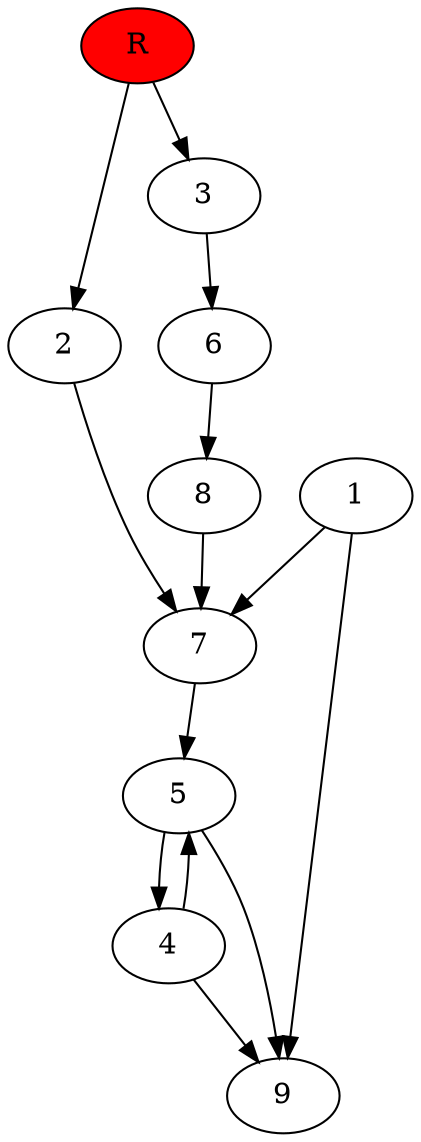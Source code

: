 digraph prb33996 {
	1
	2
	3
	4
	5
	6
	7
	8
	R [fillcolor="#ff0000" style=filled]
	1 -> 7
	1 -> 9
	2 -> 7
	3 -> 6
	4 -> 5
	4 -> 9
	5 -> 4
	5 -> 9
	6 -> 8
	7 -> 5
	8 -> 7
	R -> 2
	R -> 3
}
